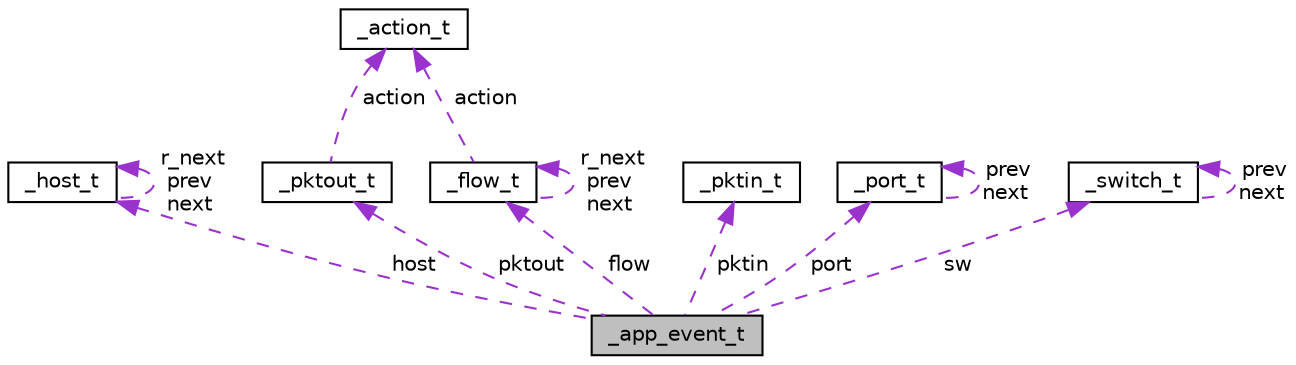 digraph "_app_event_t"
{
  edge [fontname="Helvetica",fontsize="10",labelfontname="Helvetica",labelfontsize="10"];
  node [fontname="Helvetica",fontsize="10",shape=record];
  Node1 [label="_app_event_t",height=0.2,width=0.4,color="black", fillcolor="grey75", style="filled", fontcolor="black"];
  Node2 -> Node1 [dir="back",color="darkorchid3",fontsize="10",style="dashed",label=" host" ,fontname="Helvetica"];
  Node2 [label="_host_t",height=0.2,width=0.4,color="black", fillcolor="white", style="filled",URL="$struct__host__t.html",tooltip="The structure of a host. "];
  Node2 -> Node2 [dir="back",color="darkorchid3",fontsize="10",style="dashed",label=" r_next\nprev\nnext" ,fontname="Helvetica"];
  Node3 -> Node1 [dir="back",color="darkorchid3",fontsize="10",style="dashed",label=" pktout" ,fontname="Helvetica"];
  Node3 [label="_pktout_t",height=0.2,width=0.4,color="black", fillcolor="white", style="filled",URL="$struct__pktout__t.html",tooltip="The structure of an outgoing packet. "];
  Node4 -> Node3 [dir="back",color="darkorchid3",fontsize="10",style="dashed",label=" action" ,fontname="Helvetica"];
  Node4 [label="_action_t",height=0.2,width=0.4,color="black", fillcolor="white", style="filled",URL="$struct__action__t.html",tooltip="The structure of an action. "];
  Node5 -> Node1 [dir="back",color="darkorchid3",fontsize="10",style="dashed",label=" flow" ,fontname="Helvetica"];
  Node5 [label="_flow_t",height=0.2,width=0.4,color="black", fillcolor="white", style="filled",URL="$struct__flow__t.html",tooltip="The structure of a flow. "];
  Node4 -> Node5 [dir="back",color="darkorchid3",fontsize="10",style="dashed",label=" action" ,fontname="Helvetica"];
  Node5 -> Node5 [dir="back",color="darkorchid3",fontsize="10",style="dashed",label=" r_next\nprev\nnext" ,fontname="Helvetica"];
  Node6 -> Node1 [dir="back",color="darkorchid3",fontsize="10",style="dashed",label=" pktin" ,fontname="Helvetica"];
  Node6 [label="_pktin_t",height=0.2,width=0.4,color="black", fillcolor="white", style="filled",URL="$struct__pktin__t.html",tooltip="The structure of an incoming packet. "];
  Node7 -> Node1 [dir="back",color="darkorchid3",fontsize="10",style="dashed",label=" port" ,fontname="Helvetica"];
  Node7 [label="_port_t",height=0.2,width=0.4,color="black", fillcolor="white", style="filled",URL="$struct__port__t.html",tooltip="The structure of a port. "];
  Node7 -> Node7 [dir="back",color="darkorchid3",fontsize="10",style="dashed",label=" prev\nnext" ,fontname="Helvetica"];
  Node8 -> Node1 [dir="back",color="darkorchid3",fontsize="10",style="dashed",label=" sw" ,fontname="Helvetica"];
  Node8 [label="_switch_t",height=0.2,width=0.4,color="black", fillcolor="white", style="filled",URL="$struct__switch__t.html",tooltip="The structure of a switch. "];
  Node8 -> Node8 [dir="back",color="darkorchid3",fontsize="10",style="dashed",label=" prev\nnext" ,fontname="Helvetica"];
}
